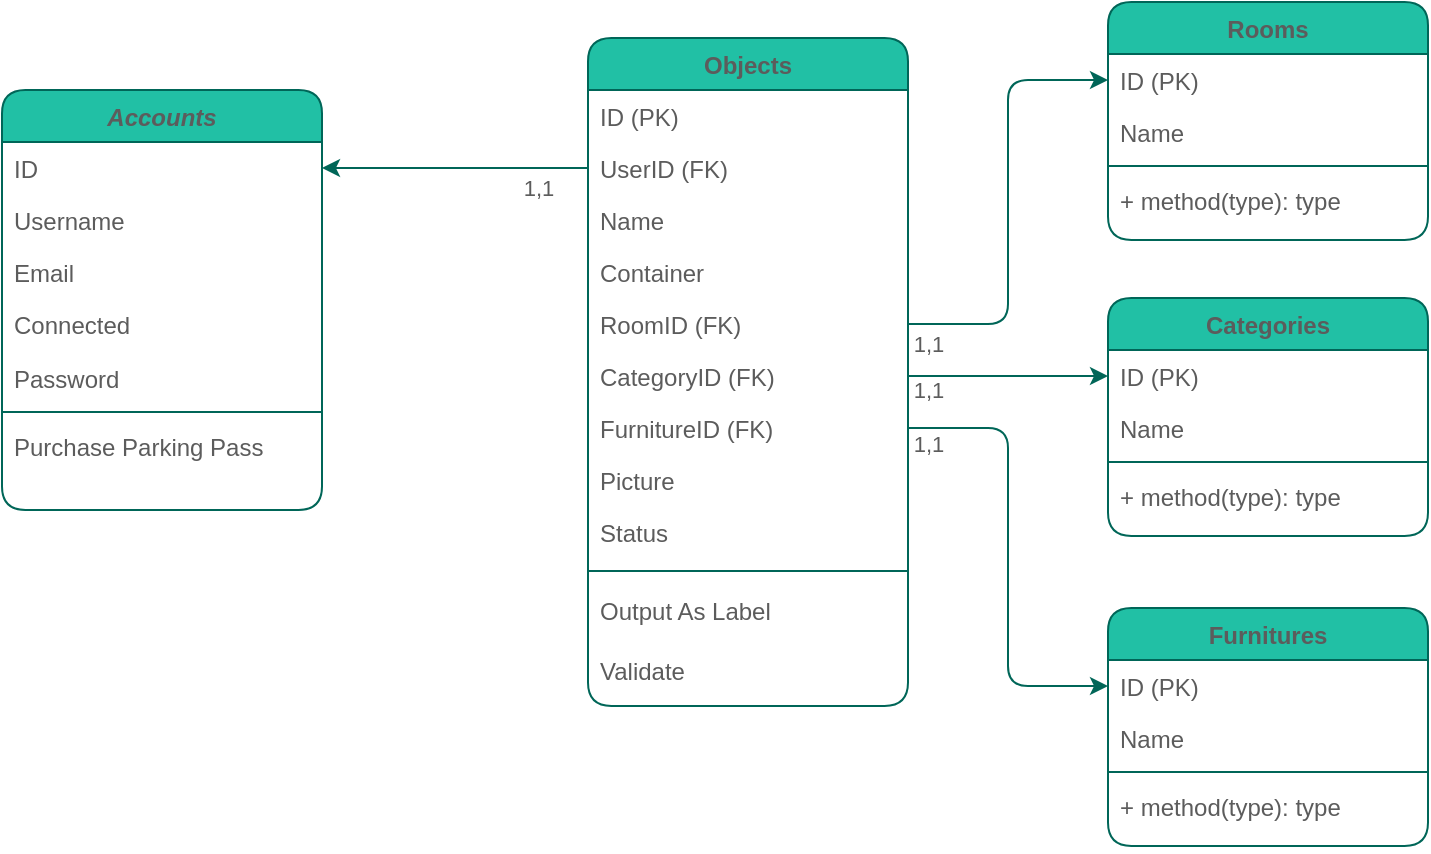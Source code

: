 <mxfile version="16.4.3" type="github">
  <diagram id="C5RBs43oDa-KdzZeNtuy" name="MDD">
    <mxGraphModel dx="1209" dy="781" grid="0" gridSize="10" guides="1" tooltips="1" connect="1" arrows="1" fold="1" page="1" pageScale="1" pageWidth="827" pageHeight="1169" math="0" shadow="0">
      <root>
        <mxCell id="WIyWlLk6GJQsqaUBKTNV-0" />
        <mxCell id="WIyWlLk6GJQsqaUBKTNV-1" parent="WIyWlLk6GJQsqaUBKTNV-0" />
        <mxCell id="zkfFHV4jXpPFQw0GAbJ--0" value="Accounts" style="swimlane;fontStyle=3;align=center;verticalAlign=top;childLayout=stackLayout;horizontal=1;startSize=26;horizontalStack=0;resizeParent=1;resizeLast=0;collapsible=1;marginBottom=0;rounded=1;shadow=0;strokeWidth=1;fillColor=#21C0A5;strokeColor=#006658;fontColor=#5C5C5C;" parent="WIyWlLk6GJQsqaUBKTNV-1" vertex="1">
          <mxGeometry x="37" y="73" width="160" height="210" as="geometry">
            <mxRectangle x="230" y="140" width="160" height="26" as="alternateBounds" />
          </mxGeometry>
        </mxCell>
        <mxCell id="mmttTGAeJ53JxP690kla-8" value="ID" style="text;align=left;verticalAlign=top;spacingLeft=4;spacingRight=4;overflow=hidden;rotatable=0;points=[[0,0.5],[1,0.5]];portConstraint=eastwest;fontColor=#5C5C5C;rounded=1;" vertex="1" parent="zkfFHV4jXpPFQw0GAbJ--0">
          <mxGeometry y="26" width="160" height="26" as="geometry" />
        </mxCell>
        <mxCell id="zkfFHV4jXpPFQw0GAbJ--1" value="Username" style="text;align=left;verticalAlign=top;spacingLeft=4;spacingRight=4;overflow=hidden;rotatable=0;points=[[0,0.5],[1,0.5]];portConstraint=eastwest;fontColor=#5C5C5C;rounded=1;" parent="zkfFHV4jXpPFQw0GAbJ--0" vertex="1">
          <mxGeometry y="52" width="160" height="26" as="geometry" />
        </mxCell>
        <mxCell id="zkfFHV4jXpPFQw0GAbJ--3" value="Email" style="text;align=left;verticalAlign=top;spacingLeft=4;spacingRight=4;overflow=hidden;rotatable=0;points=[[0,0.5],[1,0.5]];portConstraint=eastwest;rounded=1;shadow=0;html=0;fontColor=#5C5C5C;" parent="zkfFHV4jXpPFQw0GAbJ--0" vertex="1">
          <mxGeometry y="78" width="160" height="26" as="geometry" />
        </mxCell>
        <mxCell id="zkfFHV4jXpPFQw0GAbJ--2" value="Connected" style="text;align=left;verticalAlign=top;spacingLeft=4;spacingRight=4;overflow=hidden;rotatable=0;points=[[0,0.5],[1,0.5]];portConstraint=eastwest;rounded=1;shadow=0;html=0;fontColor=#5C5C5C;" parent="zkfFHV4jXpPFQw0GAbJ--0" vertex="1">
          <mxGeometry y="104" width="160" height="27" as="geometry" />
        </mxCell>
        <mxCell id="mmttTGAeJ53JxP690kla-9" value="Password" style="text;align=left;verticalAlign=top;spacingLeft=4;spacingRight=4;overflow=hidden;rotatable=0;points=[[0,0.5],[1,0.5]];portConstraint=eastwest;fontColor=#5C5C5C;rounded=1;" vertex="1" parent="zkfFHV4jXpPFQw0GAbJ--0">
          <mxGeometry y="131" width="160" height="26" as="geometry" />
        </mxCell>
        <mxCell id="zkfFHV4jXpPFQw0GAbJ--4" value="" style="line;html=1;strokeWidth=1;align=left;verticalAlign=middle;spacingTop=-1;spacingLeft=3;spacingRight=3;rotatable=0;labelPosition=right;points=[];portConstraint=eastwest;fillColor=#21C0A5;strokeColor=#006658;fontColor=#5C5C5C;rounded=1;" parent="zkfFHV4jXpPFQw0GAbJ--0" vertex="1">
          <mxGeometry y="157" width="160" height="8" as="geometry" />
        </mxCell>
        <mxCell id="zkfFHV4jXpPFQw0GAbJ--5" value="Purchase Parking Pass" style="text;align=left;verticalAlign=top;spacingLeft=4;spacingRight=4;overflow=hidden;rotatable=0;points=[[0,0.5],[1,0.5]];portConstraint=eastwest;fontColor=#5C5C5C;rounded=1;" parent="zkfFHV4jXpPFQw0GAbJ--0" vertex="1">
          <mxGeometry y="165" width="160" height="45" as="geometry" />
        </mxCell>
        <mxCell id="zkfFHV4jXpPFQw0GAbJ--17" value="Objects" style="swimlane;fontStyle=1;align=center;verticalAlign=top;childLayout=stackLayout;horizontal=1;startSize=26;horizontalStack=0;resizeParent=1;resizeLast=0;collapsible=1;marginBottom=0;rounded=1;shadow=0;strokeWidth=1;fillColor=#21C0A5;strokeColor=#006658;fontColor=#5C5C5C;" parent="WIyWlLk6GJQsqaUBKTNV-1" vertex="1">
          <mxGeometry x="330" y="47" width="160" height="334" as="geometry">
            <mxRectangle x="550" y="140" width="160" height="26" as="alternateBounds" />
          </mxGeometry>
        </mxCell>
        <mxCell id="mmttTGAeJ53JxP690kla-6" value="ID (PK)" style="text;align=left;verticalAlign=top;spacingLeft=4;spacingRight=4;overflow=hidden;rotatable=0;points=[[0,0.5],[1,0.5]];portConstraint=eastwest;rounded=1;shadow=0;html=0;fontColor=#5C5C5C;" vertex="1" parent="zkfFHV4jXpPFQw0GAbJ--17">
          <mxGeometry y="26" width="160" height="26" as="geometry" />
        </mxCell>
        <mxCell id="mmttTGAeJ53JxP690kla-7" value="UserID (FK)" style="text;align=left;verticalAlign=top;spacingLeft=4;spacingRight=4;overflow=hidden;rotatable=0;points=[[0,0.5],[1,0.5]];portConstraint=eastwest;rounded=1;shadow=0;html=0;fontColor=#5C5C5C;" vertex="1" parent="zkfFHV4jXpPFQw0GAbJ--17">
          <mxGeometry y="52" width="160" height="26" as="geometry" />
        </mxCell>
        <mxCell id="zkfFHV4jXpPFQw0GAbJ--18" value="Name" style="text;align=left;verticalAlign=top;spacingLeft=4;spacingRight=4;overflow=hidden;rotatable=0;points=[[0,0.5],[1,0.5]];portConstraint=eastwest;fontColor=#5C5C5C;rounded=1;" parent="zkfFHV4jXpPFQw0GAbJ--17" vertex="1">
          <mxGeometry y="78" width="160" height="26" as="geometry" />
        </mxCell>
        <mxCell id="zkfFHV4jXpPFQw0GAbJ--19" value="Container" style="text;align=left;verticalAlign=top;spacingLeft=4;spacingRight=4;overflow=hidden;rotatable=0;points=[[0,0.5],[1,0.5]];portConstraint=eastwest;rounded=1;shadow=0;html=0;fontColor=#5C5C5C;" parent="zkfFHV4jXpPFQw0GAbJ--17" vertex="1">
          <mxGeometry y="104" width="160" height="26" as="geometry" />
        </mxCell>
        <mxCell id="zkfFHV4jXpPFQw0GAbJ--20" value="RoomID (FK)" style="text;align=left;verticalAlign=top;spacingLeft=4;spacingRight=4;overflow=hidden;rotatable=0;points=[[0,0.5],[1,0.5]];portConstraint=eastwest;rounded=1;shadow=0;html=0;fontColor=#5C5C5C;" parent="zkfFHV4jXpPFQw0GAbJ--17" vertex="1">
          <mxGeometry y="130" width="160" height="26" as="geometry" />
        </mxCell>
        <mxCell id="zkfFHV4jXpPFQw0GAbJ--22" value="CategoryID (FK)" style="text;align=left;verticalAlign=top;spacingLeft=4;spacingRight=4;overflow=hidden;rotatable=0;points=[[0,0.5],[1,0.5]];portConstraint=eastwest;rounded=1;shadow=0;html=0;fontColor=#5C5C5C;" parent="zkfFHV4jXpPFQw0GAbJ--17" vertex="1">
          <mxGeometry y="156" width="160" height="26" as="geometry" />
        </mxCell>
        <mxCell id="zkfFHV4jXpPFQw0GAbJ--21" value="FurnitureID (FK)" style="text;align=left;verticalAlign=top;spacingLeft=4;spacingRight=4;overflow=hidden;rotatable=0;points=[[0,0.5],[1,0.5]];portConstraint=eastwest;rounded=1;shadow=0;html=0;fontColor=#5C5C5C;" parent="zkfFHV4jXpPFQw0GAbJ--17" vertex="1">
          <mxGeometry y="182" width="160" height="26" as="geometry" />
        </mxCell>
        <mxCell id="mmttTGAeJ53JxP690kla-4" value="Picture" style="text;align=left;verticalAlign=top;spacingLeft=4;spacingRight=4;overflow=hidden;rotatable=0;points=[[0,0.5],[1,0.5]];portConstraint=eastwest;rounded=1;shadow=0;html=0;fontColor=#5C5C5C;" vertex="1" parent="zkfFHV4jXpPFQw0GAbJ--17">
          <mxGeometry y="208" width="160" height="26" as="geometry" />
        </mxCell>
        <mxCell id="mmttTGAeJ53JxP690kla-5" value="Status" style="text;align=left;verticalAlign=top;spacingLeft=4;spacingRight=4;overflow=hidden;rotatable=0;points=[[0,0.5],[1,0.5]];portConstraint=eastwest;rounded=1;shadow=0;html=0;fontColor=#5C5C5C;" vertex="1" parent="zkfFHV4jXpPFQw0GAbJ--17">
          <mxGeometry y="234" width="160" height="26" as="geometry" />
        </mxCell>
        <mxCell id="zkfFHV4jXpPFQw0GAbJ--23" value="" style="line;html=1;strokeWidth=1;align=left;verticalAlign=middle;spacingTop=-1;spacingLeft=3;spacingRight=3;rotatable=0;labelPosition=right;points=[];portConstraint=eastwest;fillColor=#21C0A5;strokeColor=#006658;fontColor=#5C5C5C;rounded=1;" parent="zkfFHV4jXpPFQw0GAbJ--17" vertex="1">
          <mxGeometry y="260" width="160" height="13" as="geometry" />
        </mxCell>
        <mxCell id="zkfFHV4jXpPFQw0GAbJ--25" value="Output As Label" style="text;align=left;verticalAlign=top;spacingLeft=4;spacingRight=4;overflow=hidden;rotatable=0;points=[[0,0.5],[1,0.5]];portConstraint=eastwest;fontColor=#5C5C5C;rounded=1;" parent="zkfFHV4jXpPFQw0GAbJ--17" vertex="1">
          <mxGeometry y="273" width="160" height="30" as="geometry" />
        </mxCell>
        <mxCell id="zkfFHV4jXpPFQw0GAbJ--24" value="Validate" style="text;align=left;verticalAlign=top;spacingLeft=4;spacingRight=4;overflow=hidden;rotatable=0;points=[[0,0.5],[1,0.5]];portConstraint=eastwest;fontColor=#5C5C5C;rounded=1;" parent="zkfFHV4jXpPFQw0GAbJ--17" vertex="1">
          <mxGeometry y="303" width="160" height="26" as="geometry" />
        </mxCell>
        <mxCell id="mmttTGAeJ53JxP690kla-11" style="edgeStyle=orthogonalEdgeStyle;curved=0;rounded=1;sketch=0;orthogonalLoop=1;jettySize=auto;html=1;exitX=0;exitY=0.5;exitDx=0;exitDy=0;entryX=1;entryY=0.5;entryDx=0;entryDy=0;fontColor=#5C5C5C;strokeColor=#006658;fillColor=#21C0A5;" edge="1" parent="WIyWlLk6GJQsqaUBKTNV-1" source="mmttTGAeJ53JxP690kla-7" target="mmttTGAeJ53JxP690kla-8">
          <mxGeometry relative="1" as="geometry" />
        </mxCell>
        <mxCell id="mmttTGAeJ53JxP690kla-12" value="1,1" style="edgeLabel;html=1;align=center;verticalAlign=middle;resizable=0;points=[];fontColor=#5C5C5C;" vertex="1" connectable="0" parent="mmttTGAeJ53JxP690kla-11">
          <mxGeometry x="-0.104" y="-1" relative="1" as="geometry">
            <mxPoint x="34" y="11" as="offset" />
          </mxGeometry>
        </mxCell>
        <mxCell id="mmttTGAeJ53JxP690kla-13" value="Rooms" style="swimlane;fontStyle=1;align=center;verticalAlign=top;childLayout=stackLayout;horizontal=1;startSize=26;horizontalStack=0;resizeParent=1;resizeParentMax=0;resizeLast=0;collapsible=1;marginBottom=0;rounded=1;sketch=0;fontColor=#5C5C5C;strokeColor=#006658;fillColor=#21C0A5;" vertex="1" parent="WIyWlLk6GJQsqaUBKTNV-1">
          <mxGeometry x="590" y="29" width="160" height="119" as="geometry" />
        </mxCell>
        <mxCell id="mmttTGAeJ53JxP690kla-14" value="ID (PK)" style="text;strokeColor=none;fillColor=none;align=left;verticalAlign=top;spacingLeft=4;spacingRight=4;overflow=hidden;rotatable=0;points=[[0,0.5],[1,0.5]];portConstraint=eastwest;rounded=1;sketch=0;fontColor=#5C5C5C;" vertex="1" parent="mmttTGAeJ53JxP690kla-13">
          <mxGeometry y="26" width="160" height="26" as="geometry" />
        </mxCell>
        <mxCell id="mmttTGAeJ53JxP690kla-30" value="Name" style="text;strokeColor=none;fillColor=none;align=left;verticalAlign=top;spacingLeft=4;spacingRight=4;overflow=hidden;rotatable=0;points=[[0,0.5],[1,0.5]];portConstraint=eastwest;rounded=1;sketch=0;fontColor=#5C5C5C;" vertex="1" parent="mmttTGAeJ53JxP690kla-13">
          <mxGeometry y="52" width="160" height="26" as="geometry" />
        </mxCell>
        <mxCell id="mmttTGAeJ53JxP690kla-15" value="" style="line;strokeWidth=1;fillColor=none;align=left;verticalAlign=middle;spacingTop=-1;spacingLeft=3;spacingRight=3;rotatable=0;labelPosition=right;points=[];portConstraint=eastwest;rounded=1;sketch=0;fontColor=#5C5C5C;strokeColor=#006658;" vertex="1" parent="mmttTGAeJ53JxP690kla-13">
          <mxGeometry y="78" width="160" height="8" as="geometry" />
        </mxCell>
        <mxCell id="mmttTGAeJ53JxP690kla-16" value="+ method(type): type" style="text;strokeColor=none;fillColor=none;align=left;verticalAlign=top;spacingLeft=4;spacingRight=4;overflow=hidden;rotatable=0;points=[[0,0.5],[1,0.5]];portConstraint=eastwest;rounded=1;sketch=0;fontColor=#5C5C5C;" vertex="1" parent="mmttTGAeJ53JxP690kla-13">
          <mxGeometry y="86" width="160" height="33" as="geometry" />
        </mxCell>
        <mxCell id="mmttTGAeJ53JxP690kla-32" value="Furnitures" style="swimlane;fontStyle=1;align=center;verticalAlign=top;childLayout=stackLayout;horizontal=1;startSize=26;horizontalStack=0;resizeParent=1;resizeParentMax=0;resizeLast=0;collapsible=1;marginBottom=0;rounded=1;sketch=0;fontColor=#5C5C5C;strokeColor=#006658;fillColor=#21C0A5;" vertex="1" parent="WIyWlLk6GJQsqaUBKTNV-1">
          <mxGeometry x="590" y="332" width="160" height="119" as="geometry" />
        </mxCell>
        <mxCell id="mmttTGAeJ53JxP690kla-33" value="ID (PK)" style="text;strokeColor=none;fillColor=none;align=left;verticalAlign=top;spacingLeft=4;spacingRight=4;overflow=hidden;rotatable=0;points=[[0,0.5],[1,0.5]];portConstraint=eastwest;rounded=1;sketch=0;fontColor=#5C5C5C;" vertex="1" parent="mmttTGAeJ53JxP690kla-32">
          <mxGeometry y="26" width="160" height="26" as="geometry" />
        </mxCell>
        <mxCell id="mmttTGAeJ53JxP690kla-34" value="Name" style="text;strokeColor=none;fillColor=none;align=left;verticalAlign=top;spacingLeft=4;spacingRight=4;overflow=hidden;rotatable=0;points=[[0,0.5],[1,0.5]];portConstraint=eastwest;rounded=1;sketch=0;fontColor=#5C5C5C;" vertex="1" parent="mmttTGAeJ53JxP690kla-32">
          <mxGeometry y="52" width="160" height="26" as="geometry" />
        </mxCell>
        <mxCell id="mmttTGAeJ53JxP690kla-35" value="" style="line;strokeWidth=1;fillColor=none;align=left;verticalAlign=middle;spacingTop=-1;spacingLeft=3;spacingRight=3;rotatable=0;labelPosition=right;points=[];portConstraint=eastwest;rounded=1;sketch=0;fontColor=#5C5C5C;strokeColor=#006658;" vertex="1" parent="mmttTGAeJ53JxP690kla-32">
          <mxGeometry y="78" width="160" height="8" as="geometry" />
        </mxCell>
        <mxCell id="mmttTGAeJ53JxP690kla-36" value="+ method(type): type" style="text;strokeColor=none;fillColor=none;align=left;verticalAlign=top;spacingLeft=4;spacingRight=4;overflow=hidden;rotatable=0;points=[[0,0.5],[1,0.5]];portConstraint=eastwest;rounded=1;sketch=0;fontColor=#5C5C5C;" vertex="1" parent="mmttTGAeJ53JxP690kla-32">
          <mxGeometry y="86" width="160" height="33" as="geometry" />
        </mxCell>
        <mxCell id="mmttTGAeJ53JxP690kla-37" value="Categories" style="swimlane;fontStyle=1;align=center;verticalAlign=top;childLayout=stackLayout;horizontal=1;startSize=26;horizontalStack=0;resizeParent=1;resizeParentMax=0;resizeLast=0;collapsible=1;marginBottom=0;rounded=1;sketch=0;fontColor=#5C5C5C;strokeColor=#006658;fillColor=#21C0A5;" vertex="1" parent="WIyWlLk6GJQsqaUBKTNV-1">
          <mxGeometry x="590" y="177" width="160" height="119" as="geometry" />
        </mxCell>
        <mxCell id="mmttTGAeJ53JxP690kla-38" value="ID (PK)" style="text;strokeColor=none;fillColor=none;align=left;verticalAlign=top;spacingLeft=4;spacingRight=4;overflow=hidden;rotatable=0;points=[[0,0.5],[1,0.5]];portConstraint=eastwest;rounded=1;sketch=0;fontColor=#5C5C5C;" vertex="1" parent="mmttTGAeJ53JxP690kla-37">
          <mxGeometry y="26" width="160" height="26" as="geometry" />
        </mxCell>
        <mxCell id="mmttTGAeJ53JxP690kla-39" value="Name" style="text;strokeColor=none;fillColor=none;align=left;verticalAlign=top;spacingLeft=4;spacingRight=4;overflow=hidden;rotatable=0;points=[[0,0.5],[1,0.5]];portConstraint=eastwest;rounded=1;sketch=0;fontColor=#5C5C5C;" vertex="1" parent="mmttTGAeJ53JxP690kla-37">
          <mxGeometry y="52" width="160" height="26" as="geometry" />
        </mxCell>
        <mxCell id="mmttTGAeJ53JxP690kla-40" value="" style="line;strokeWidth=1;fillColor=none;align=left;verticalAlign=middle;spacingTop=-1;spacingLeft=3;spacingRight=3;rotatable=0;labelPosition=right;points=[];portConstraint=eastwest;rounded=1;sketch=0;fontColor=#5C5C5C;strokeColor=#006658;" vertex="1" parent="mmttTGAeJ53JxP690kla-37">
          <mxGeometry y="78" width="160" height="8" as="geometry" />
        </mxCell>
        <mxCell id="mmttTGAeJ53JxP690kla-41" value="+ method(type): type" style="text;strokeColor=none;fillColor=none;align=left;verticalAlign=top;spacingLeft=4;spacingRight=4;overflow=hidden;rotatable=0;points=[[0,0.5],[1,0.5]];portConstraint=eastwest;rounded=1;sketch=0;fontColor=#5C5C5C;" vertex="1" parent="mmttTGAeJ53JxP690kla-37">
          <mxGeometry y="86" width="160" height="33" as="geometry" />
        </mxCell>
        <mxCell id="mmttTGAeJ53JxP690kla-43" style="edgeStyle=orthogonalEdgeStyle;curved=0;rounded=1;sketch=0;orthogonalLoop=1;jettySize=auto;html=1;exitX=1;exitY=0.5;exitDx=0;exitDy=0;entryX=0;entryY=0.5;entryDx=0;entryDy=0;fontColor=#5C5C5C;strokeColor=#006658;fillColor=#21C0A5;" edge="1" parent="WIyWlLk6GJQsqaUBKTNV-1" source="zkfFHV4jXpPFQw0GAbJ--20" target="mmttTGAeJ53JxP690kla-14">
          <mxGeometry relative="1" as="geometry" />
        </mxCell>
        <mxCell id="mmttTGAeJ53JxP690kla-44" style="edgeStyle=orthogonalEdgeStyle;curved=0;rounded=1;sketch=0;orthogonalLoop=1;jettySize=auto;html=1;exitX=1;exitY=0.5;exitDx=0;exitDy=0;entryX=0;entryY=0.5;entryDx=0;entryDy=0;fontColor=#5C5C5C;strokeColor=#006658;fillColor=#21C0A5;" edge="1" parent="WIyWlLk6GJQsqaUBKTNV-1" source="zkfFHV4jXpPFQw0GAbJ--22" target="mmttTGAeJ53JxP690kla-38">
          <mxGeometry relative="1" as="geometry" />
        </mxCell>
        <mxCell id="mmttTGAeJ53JxP690kla-45" style="edgeStyle=orthogonalEdgeStyle;curved=0;rounded=1;sketch=0;orthogonalLoop=1;jettySize=auto;html=1;exitX=1;exitY=0.5;exitDx=0;exitDy=0;entryX=0;entryY=0.5;entryDx=0;entryDy=0;fontColor=#5C5C5C;strokeColor=#006658;fillColor=#21C0A5;" edge="1" parent="WIyWlLk6GJQsqaUBKTNV-1" source="zkfFHV4jXpPFQw0GAbJ--21" target="mmttTGAeJ53JxP690kla-33">
          <mxGeometry relative="1" as="geometry" />
        </mxCell>
        <mxCell id="mmttTGAeJ53JxP690kla-46" value="1,1" style="edgeLabel;html=1;align=center;verticalAlign=middle;resizable=0;points=[];fontColor=#5C5C5C;" vertex="1" connectable="0" parent="WIyWlLk6GJQsqaUBKTNV-1">
          <mxGeometry x="500" y="200" as="geometry" />
        </mxCell>
        <mxCell id="mmttTGAeJ53JxP690kla-47" value="1,1" style="edgeLabel;html=1;align=center;verticalAlign=middle;resizable=0;points=[];fontColor=#5C5C5C;" vertex="1" connectable="0" parent="WIyWlLk6GJQsqaUBKTNV-1">
          <mxGeometry x="500" y="250" as="geometry" />
        </mxCell>
        <mxCell id="mmttTGAeJ53JxP690kla-48" value="1,1" style="edgeLabel;html=1;align=center;verticalAlign=middle;resizable=0;points=[];fontColor=#5C5C5C;" vertex="1" connectable="0" parent="WIyWlLk6GJQsqaUBKTNV-1">
          <mxGeometry x="500" y="223" as="geometry" />
        </mxCell>
      </root>
    </mxGraphModel>
  </diagram>
</mxfile>
